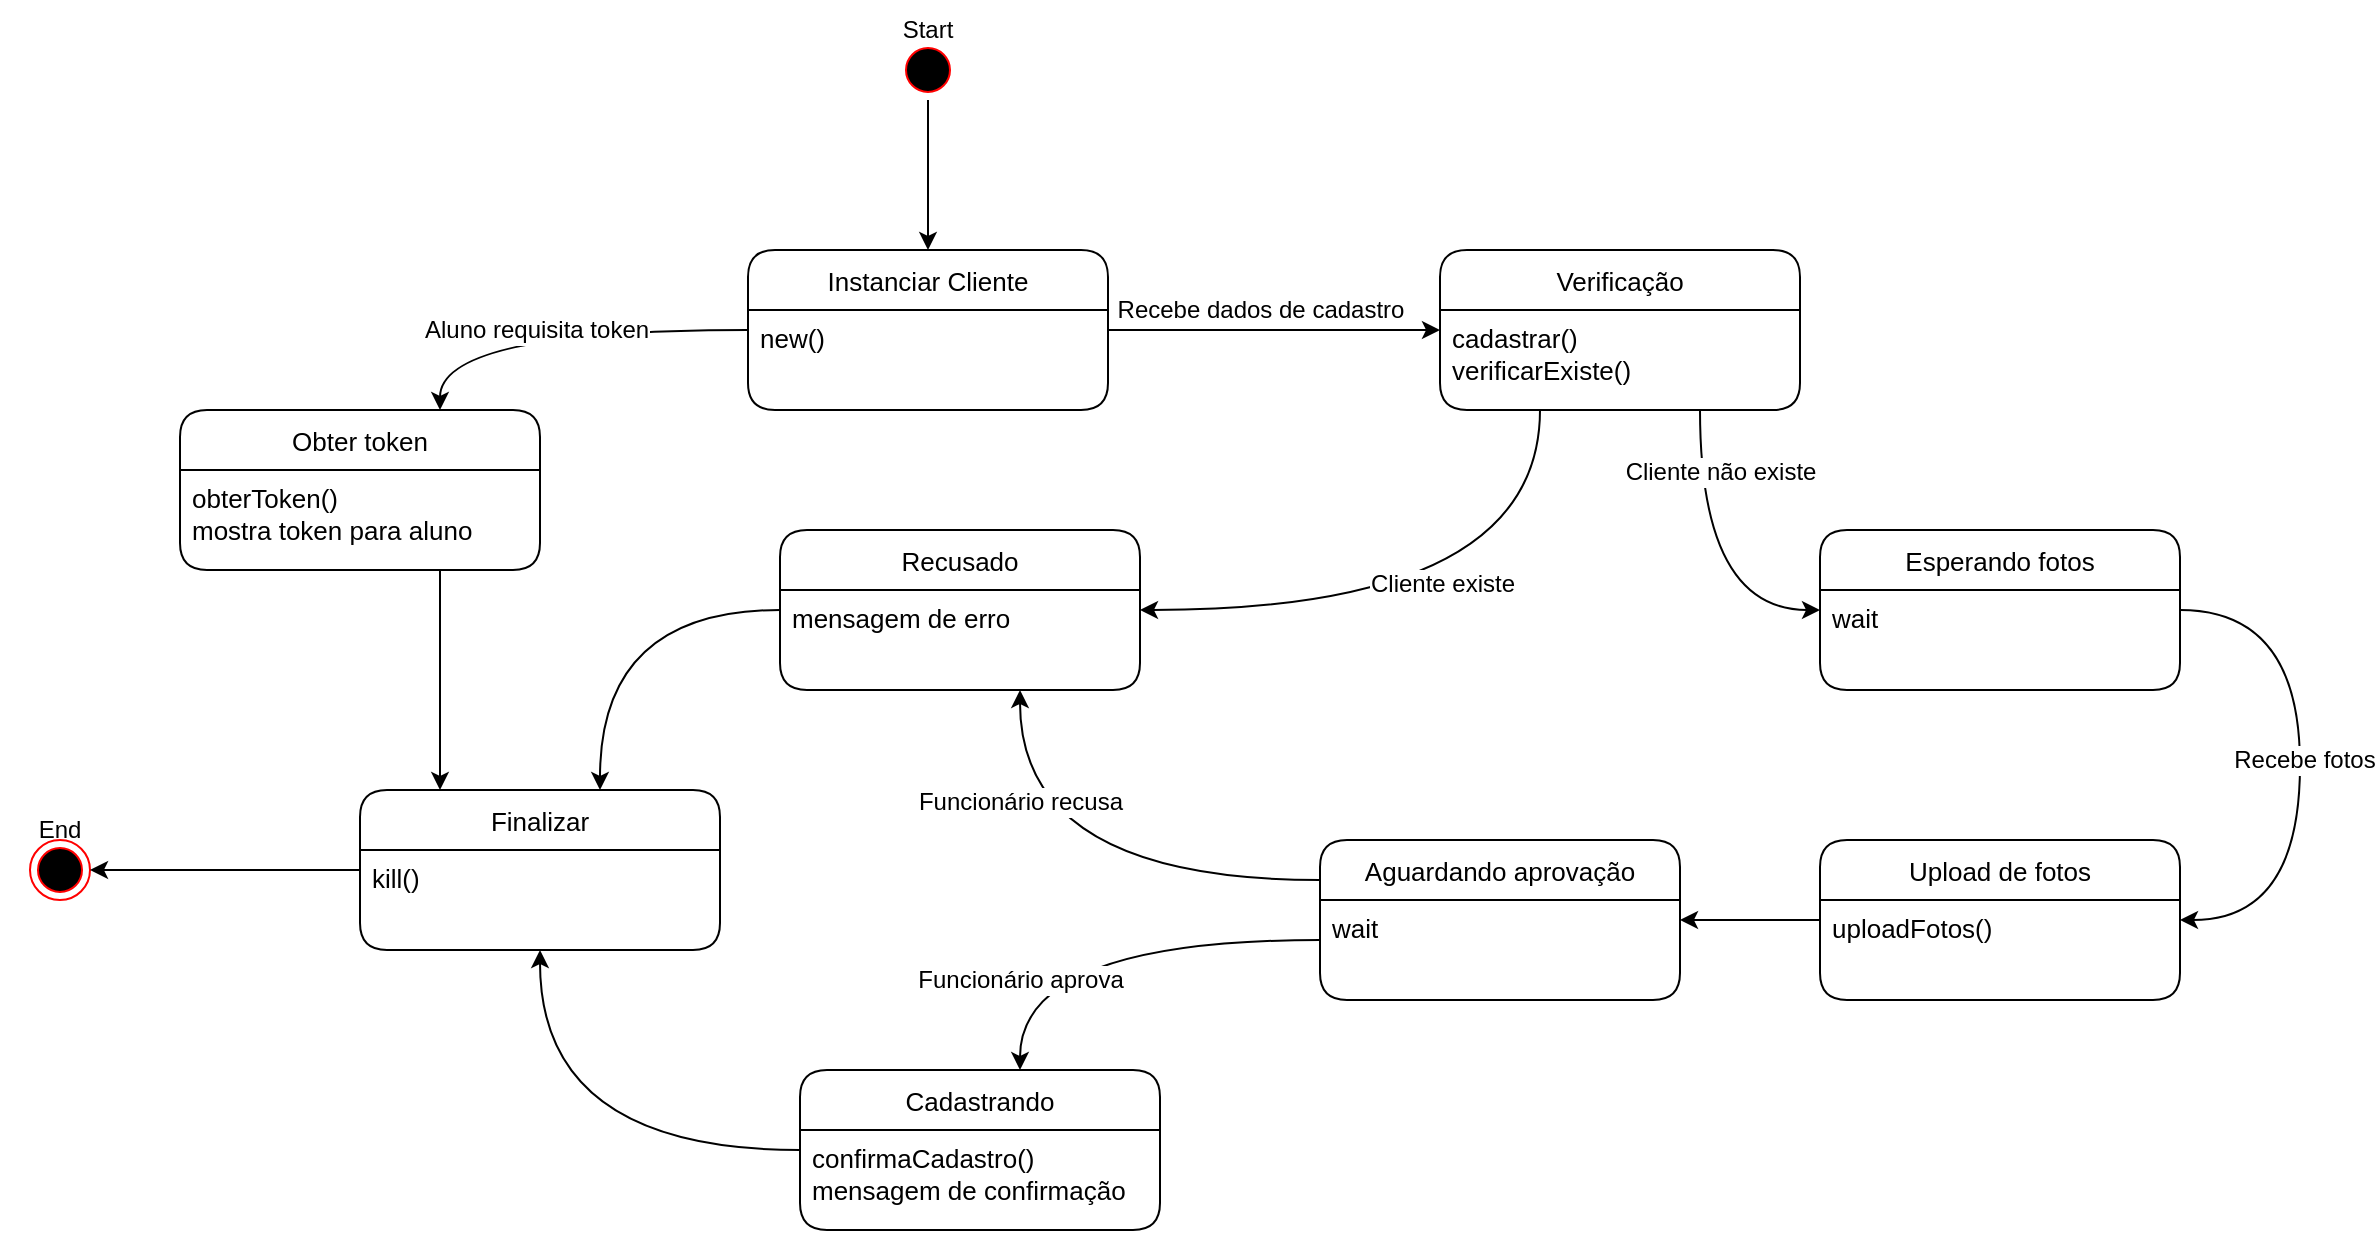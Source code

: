 <mxfile version="17.4.1" type="github">
  <diagram id="8uOcoS6YbixC-TZDNY_1" name="Page-1">
    <mxGraphModel dx="1778" dy="993" grid="1" gridSize="10" guides="1" tooltips="1" connect="1" arrows="1" fold="1" page="1" pageScale="1" pageWidth="827" pageHeight="1169" math="0" shadow="0">
      <root>
        <mxCell id="0" />
        <mxCell id="1" parent="0" />
        <mxCell id="ouzhkOdVKsLuW9nE72t9-23" style="edgeStyle=orthogonalEdgeStyle;rounded=0;orthogonalLoop=1;jettySize=auto;html=1;fontSize=12;" edge="1" parent="1" source="ouzhkOdVKsLuW9nE72t9-2" target="ouzhkOdVKsLuW9nE72t9-25">
          <mxGeometry relative="1" as="geometry">
            <mxPoint x="940" y="435" as="targetPoint" />
          </mxGeometry>
        </mxCell>
        <mxCell id="ouzhkOdVKsLuW9nE72t9-24" value="Recebe dados de cadastro" style="edgeLabel;html=1;align=center;verticalAlign=middle;resizable=0;points=[];fontSize=12;" vertex="1" connectable="0" parent="ouzhkOdVKsLuW9nE72t9-23">
          <mxGeometry x="0.196" y="-1" relative="1" as="geometry">
            <mxPoint x="-24" y="-11" as="offset" />
          </mxGeometry>
        </mxCell>
        <mxCell id="ouzhkOdVKsLuW9nE72t9-55" style="edgeStyle=orthogonalEdgeStyle;curved=1;rounded=0;orthogonalLoop=1;jettySize=auto;html=1;fontSize=12;" edge="1" parent="1" source="ouzhkOdVKsLuW9nE72t9-2" target="ouzhkOdVKsLuW9nE72t9-57">
          <mxGeometry relative="1" as="geometry">
            <mxPoint x="824" y="170" as="targetPoint" />
            <Array as="points">
              <mxPoint x="580" y="375" />
            </Array>
          </mxGeometry>
        </mxCell>
        <mxCell id="ouzhkOdVKsLuW9nE72t9-56" value="Aluno requisita token" style="edgeLabel;html=1;align=center;verticalAlign=middle;resizable=0;points=[];fontSize=12;" vertex="1" connectable="0" parent="ouzhkOdVKsLuW9nE72t9-55">
          <mxGeometry x="-0.285" y="-2" relative="1" as="geometry">
            <mxPoint x="-37" y="2" as="offset" />
          </mxGeometry>
        </mxCell>
        <mxCell id="ouzhkOdVKsLuW9nE72t9-2" value="Instanciar Cliente" style="swimlane;fontStyle=0;childLayout=stackLayout;horizontal=1;startSize=30;horizontalStack=0;resizeParent=1;resizeParentMax=0;resizeLast=0;collapsible=1;marginBottom=0;rounded=1;fontSize=13;" vertex="1" parent="1">
          <mxGeometry x="734" y="335" width="180" height="80" as="geometry" />
        </mxCell>
        <mxCell id="ouzhkOdVKsLuW9nE72t9-3" value="new()" style="text;strokeColor=none;fillColor=none;align=left;verticalAlign=top;spacingLeft=4;spacingRight=4;overflow=hidden;points=[[0,0.5],[1,0.5]];portConstraint=eastwest;rotatable=0;fontSize=13;" vertex="1" parent="ouzhkOdVKsLuW9nE72t9-2">
          <mxGeometry y="30" width="180" height="50" as="geometry" />
        </mxCell>
        <mxCell id="ouzhkOdVKsLuW9nE72t9-10" value="" style="group" vertex="1" connectable="0" parent="1">
          <mxGeometry x="794" y="210" width="60" height="50" as="geometry" />
        </mxCell>
        <mxCell id="ouzhkOdVKsLuW9nE72t9-7" value="" style="ellipse;html=1;shape=startState;fillColor=#000000;strokeColor=#ff0000;rounded=1;" vertex="1" parent="ouzhkOdVKsLuW9nE72t9-10">
          <mxGeometry x="15" y="20" width="30" height="30" as="geometry" />
        </mxCell>
        <mxCell id="ouzhkOdVKsLuW9nE72t9-9" value="Start" style="text;html=1;strokeColor=none;fillColor=none;align=center;verticalAlign=middle;whiteSpace=wrap;rounded=0;" vertex="1" parent="ouzhkOdVKsLuW9nE72t9-10">
          <mxGeometry width="60" height="30" as="geometry" />
        </mxCell>
        <mxCell id="ouzhkOdVKsLuW9nE72t9-14" value="" style="group" vertex="1" connectable="0" parent="1">
          <mxGeometry x="360" y="610" width="60" height="50" as="geometry" />
        </mxCell>
        <mxCell id="ouzhkOdVKsLuW9nE72t9-6" value="" style="ellipse;html=1;shape=endState;fillColor=#000000;strokeColor=#ff0000;rounded=1;" vertex="1" parent="ouzhkOdVKsLuW9nE72t9-14">
          <mxGeometry x="15" y="20" width="30" height="30" as="geometry" />
        </mxCell>
        <mxCell id="ouzhkOdVKsLuW9nE72t9-13" value="End" style="text;html=1;strokeColor=none;fillColor=none;align=center;verticalAlign=middle;whiteSpace=wrap;rounded=0;" vertex="1" parent="ouzhkOdVKsLuW9nE72t9-14">
          <mxGeometry width="60" height="30" as="geometry" />
        </mxCell>
        <mxCell id="ouzhkOdVKsLuW9nE72t9-15" style="edgeStyle=orthogonalEdgeStyle;rounded=0;orthogonalLoop=1;jettySize=auto;html=1;" edge="1" parent="1" source="ouzhkOdVKsLuW9nE72t9-7" target="ouzhkOdVKsLuW9nE72t9-2">
          <mxGeometry relative="1" as="geometry" />
        </mxCell>
        <mxCell id="ouzhkOdVKsLuW9nE72t9-32" style="edgeStyle=orthogonalEdgeStyle;rounded=0;orthogonalLoop=1;jettySize=auto;html=1;fontSize=12;curved=1;" edge="1" parent="1" source="ouzhkOdVKsLuW9nE72t9-25" target="ouzhkOdVKsLuW9nE72t9-27">
          <mxGeometry relative="1" as="geometry">
            <Array as="points">
              <mxPoint x="1130" y="515" />
            </Array>
          </mxGeometry>
        </mxCell>
        <mxCell id="ouzhkOdVKsLuW9nE72t9-36" value="Cliente existe" style="edgeLabel;html=1;align=center;verticalAlign=middle;resizable=0;points=[];fontSize=12;" vertex="1" connectable="0" parent="ouzhkOdVKsLuW9nE72t9-32">
          <mxGeometry x="-0.204" y="10" relative="1" as="geometry">
            <mxPoint x="-30" y="-23" as="offset" />
          </mxGeometry>
        </mxCell>
        <mxCell id="ouzhkOdVKsLuW9nE72t9-33" style="edgeStyle=orthogonalEdgeStyle;curved=1;rounded=0;orthogonalLoop=1;jettySize=auto;html=1;fontSize=12;" edge="1" parent="1" source="ouzhkOdVKsLuW9nE72t9-25" target="ouzhkOdVKsLuW9nE72t9-29">
          <mxGeometry relative="1" as="geometry">
            <Array as="points">
              <mxPoint x="1210" y="515" />
            </Array>
          </mxGeometry>
        </mxCell>
        <mxCell id="ouzhkOdVKsLuW9nE72t9-37" value="Cliente não existe" style="edgeLabel;html=1;align=center;verticalAlign=middle;resizable=0;points=[];fontSize=12;" vertex="1" connectable="0" parent="ouzhkOdVKsLuW9nE72t9-33">
          <mxGeometry x="-0.526" y="-9" relative="1" as="geometry">
            <mxPoint x="19" y="-7" as="offset" />
          </mxGeometry>
        </mxCell>
        <mxCell id="ouzhkOdVKsLuW9nE72t9-25" value="Verificação" style="swimlane;fontStyle=0;childLayout=stackLayout;horizontal=1;startSize=30;horizontalStack=0;resizeParent=1;resizeParentMax=0;resizeLast=0;collapsible=1;marginBottom=0;rounded=1;fontSize=13;" vertex="1" parent="1">
          <mxGeometry x="1080" y="335" width="180" height="80" as="geometry" />
        </mxCell>
        <mxCell id="ouzhkOdVKsLuW9nE72t9-26" value="cadastrar()&#xa;verificarExiste()" style="text;strokeColor=none;fillColor=none;align=left;verticalAlign=top;spacingLeft=4;spacingRight=4;overflow=hidden;points=[[0,0.5],[1,0.5]];portConstraint=eastwest;rotatable=0;fontSize=13;" vertex="1" parent="ouzhkOdVKsLuW9nE72t9-25">
          <mxGeometry y="30" width="180" height="50" as="geometry" />
        </mxCell>
        <mxCell id="ouzhkOdVKsLuW9nE72t9-77" style="edgeStyle=orthogonalEdgeStyle;curved=1;rounded=0;orthogonalLoop=1;jettySize=auto;html=1;fontSize=12;" edge="1" parent="1" source="ouzhkOdVKsLuW9nE72t9-27" target="ouzhkOdVKsLuW9nE72t9-47">
          <mxGeometry relative="1" as="geometry">
            <Array as="points">
              <mxPoint x="660" y="515" />
            </Array>
          </mxGeometry>
        </mxCell>
        <mxCell id="ouzhkOdVKsLuW9nE72t9-27" value="Recusado" style="swimlane;fontStyle=0;childLayout=stackLayout;horizontal=1;startSize=30;horizontalStack=0;resizeParent=1;resizeParentMax=0;resizeLast=0;collapsible=1;marginBottom=0;rounded=1;fontSize=13;" vertex="1" parent="1">
          <mxGeometry x="750" y="475" width="180" height="80" as="geometry" />
        </mxCell>
        <mxCell id="ouzhkOdVKsLuW9nE72t9-28" value="mensagem de erro&#xa;" style="text;strokeColor=none;fillColor=none;align=left;verticalAlign=top;spacingLeft=4;spacingRight=4;overflow=hidden;points=[[0,0.5],[1,0.5]];portConstraint=eastwest;rotatable=0;fontSize=13;" vertex="1" parent="ouzhkOdVKsLuW9nE72t9-27">
          <mxGeometry y="30" width="180" height="50" as="geometry" />
        </mxCell>
        <mxCell id="ouzhkOdVKsLuW9nE72t9-40" style="edgeStyle=orthogonalEdgeStyle;rounded=0;orthogonalLoop=1;jettySize=auto;html=1;fontSize=12;curved=1;" edge="1" parent="1" source="ouzhkOdVKsLuW9nE72t9-29" target="ouzhkOdVKsLuW9nE72t9-38">
          <mxGeometry relative="1" as="geometry">
            <Array as="points">
              <mxPoint x="1510" y="515" />
              <mxPoint x="1510" y="670" />
            </Array>
          </mxGeometry>
        </mxCell>
        <mxCell id="ouzhkOdVKsLuW9nE72t9-41" value="Recebe fotos" style="edgeLabel;html=1;align=center;verticalAlign=middle;resizable=0;points=[];fontSize=12;" vertex="1" connectable="0" parent="ouzhkOdVKsLuW9nE72t9-40">
          <mxGeometry x="-0.119" y="-1" relative="1" as="geometry">
            <mxPoint x="3" y="14" as="offset" />
          </mxGeometry>
        </mxCell>
        <mxCell id="ouzhkOdVKsLuW9nE72t9-29" value="Esperando fotos" style="swimlane;fontStyle=0;childLayout=stackLayout;horizontal=1;startSize=30;horizontalStack=0;resizeParent=1;resizeParentMax=0;resizeLast=0;collapsible=1;marginBottom=0;rounded=1;fontSize=13;" vertex="1" parent="1">
          <mxGeometry x="1270" y="475" width="180" height="80" as="geometry" />
        </mxCell>
        <mxCell id="ouzhkOdVKsLuW9nE72t9-30" value="wait" style="text;strokeColor=none;fillColor=none;align=left;verticalAlign=top;spacingLeft=4;spacingRight=4;overflow=hidden;points=[[0,0.5],[1,0.5]];portConstraint=eastwest;rotatable=0;fontSize=13;" vertex="1" parent="ouzhkOdVKsLuW9nE72t9-29">
          <mxGeometry y="30" width="180" height="50" as="geometry" />
        </mxCell>
        <mxCell id="ouzhkOdVKsLuW9nE72t9-44" style="edgeStyle=orthogonalEdgeStyle;curved=1;rounded=0;orthogonalLoop=1;jettySize=auto;html=1;fontSize=12;" edge="1" parent="1" source="ouzhkOdVKsLuW9nE72t9-38" target="ouzhkOdVKsLuW9nE72t9-42">
          <mxGeometry relative="1" as="geometry" />
        </mxCell>
        <mxCell id="ouzhkOdVKsLuW9nE72t9-38" value="Upload de fotos" style="swimlane;fontStyle=0;childLayout=stackLayout;horizontal=1;startSize=30;horizontalStack=0;resizeParent=1;resizeParentMax=0;resizeLast=0;collapsible=1;marginBottom=0;rounded=1;fontSize=13;" vertex="1" parent="1">
          <mxGeometry x="1270" y="630" width="180" height="80" as="geometry" />
        </mxCell>
        <mxCell id="ouzhkOdVKsLuW9nE72t9-39" value="uploadFotos()" style="text;strokeColor=none;fillColor=none;align=left;verticalAlign=top;spacingLeft=4;spacingRight=4;overflow=hidden;points=[[0,0.5],[1,0.5]];portConstraint=eastwest;rotatable=0;fontSize=13;" vertex="1" parent="ouzhkOdVKsLuW9nE72t9-38">
          <mxGeometry y="30" width="180" height="50" as="geometry" />
        </mxCell>
        <mxCell id="ouzhkOdVKsLuW9nE72t9-49" style="edgeStyle=orthogonalEdgeStyle;curved=1;rounded=0;orthogonalLoop=1;jettySize=auto;html=1;fontSize=12;" edge="1" parent="1" source="ouzhkOdVKsLuW9nE72t9-42" target="ouzhkOdVKsLuW9nE72t9-27">
          <mxGeometry relative="1" as="geometry">
            <Array as="points">
              <mxPoint x="870" y="650" />
            </Array>
          </mxGeometry>
        </mxCell>
        <mxCell id="ouzhkOdVKsLuW9nE72t9-50" value="Funcionário recusa" style="edgeLabel;html=1;align=center;verticalAlign=middle;resizable=0;points=[];fontSize=12;" vertex="1" connectable="0" parent="ouzhkOdVKsLuW9nE72t9-49">
          <mxGeometry x="0.319" y="-15" relative="1" as="geometry">
            <mxPoint x="-15" y="-28" as="offset" />
          </mxGeometry>
        </mxCell>
        <mxCell id="ouzhkOdVKsLuW9nE72t9-42" value="Aguardando aprovação" style="swimlane;fontStyle=0;childLayout=stackLayout;horizontal=1;startSize=30;horizontalStack=0;resizeParent=1;resizeParentMax=0;resizeLast=0;collapsible=1;marginBottom=0;rounded=1;fontSize=13;" vertex="1" parent="1">
          <mxGeometry x="1020" y="630" width="180" height="80" as="geometry" />
        </mxCell>
        <mxCell id="ouzhkOdVKsLuW9nE72t9-43" value="wait" style="text;strokeColor=none;fillColor=none;align=left;verticalAlign=top;spacingLeft=4;spacingRight=4;overflow=hidden;points=[[0,0.5],[1,0.5]];portConstraint=eastwest;rotatable=0;fontSize=13;" vertex="1" parent="ouzhkOdVKsLuW9nE72t9-42">
          <mxGeometry y="30" width="180" height="50" as="geometry" />
        </mxCell>
        <mxCell id="ouzhkOdVKsLuW9nE72t9-53" style="edgeStyle=orthogonalEdgeStyle;curved=1;rounded=0;orthogonalLoop=1;jettySize=auto;html=1;fontSize=12;" edge="1" parent="1" source="ouzhkOdVKsLuW9nE72t9-45" target="ouzhkOdVKsLuW9nE72t9-47">
          <mxGeometry relative="1" as="geometry" />
        </mxCell>
        <mxCell id="ouzhkOdVKsLuW9nE72t9-45" value="Cadastrando" style="swimlane;fontStyle=0;childLayout=stackLayout;horizontal=1;startSize=30;horizontalStack=0;resizeParent=1;resizeParentMax=0;resizeLast=0;collapsible=1;marginBottom=0;rounded=1;fontSize=13;" vertex="1" parent="1">
          <mxGeometry x="760" y="745" width="180" height="80" as="geometry" />
        </mxCell>
        <mxCell id="ouzhkOdVKsLuW9nE72t9-46" value="confirmaCadastro()&#xa;mensagem de confirmação" style="text;strokeColor=none;fillColor=none;align=left;verticalAlign=top;spacingLeft=4;spacingRight=4;overflow=hidden;points=[[0,0.5],[1,0.5]];portConstraint=eastwest;rotatable=0;fontSize=13;" vertex="1" parent="ouzhkOdVKsLuW9nE72t9-45">
          <mxGeometry y="30" width="180" height="50" as="geometry" />
        </mxCell>
        <mxCell id="ouzhkOdVKsLuW9nE72t9-80" style="edgeStyle=orthogonalEdgeStyle;curved=1;rounded=0;orthogonalLoop=1;jettySize=auto;html=1;fontSize=12;" edge="1" parent="1" source="ouzhkOdVKsLuW9nE72t9-47" target="ouzhkOdVKsLuW9nE72t9-6">
          <mxGeometry relative="1" as="geometry" />
        </mxCell>
        <mxCell id="ouzhkOdVKsLuW9nE72t9-47" value="Finalizar" style="swimlane;fontStyle=0;childLayout=stackLayout;horizontal=1;startSize=30;horizontalStack=0;resizeParent=1;resizeParentMax=0;resizeLast=0;collapsible=1;marginBottom=0;rounded=1;fontSize=13;" vertex="1" parent="1">
          <mxGeometry x="540" y="605" width="180" height="80" as="geometry" />
        </mxCell>
        <mxCell id="ouzhkOdVKsLuW9nE72t9-48" value="kill()" style="text;strokeColor=none;fillColor=none;align=left;verticalAlign=top;spacingLeft=4;spacingRight=4;overflow=hidden;points=[[0,0.5],[1,0.5]];portConstraint=eastwest;rotatable=0;fontSize=13;" vertex="1" parent="ouzhkOdVKsLuW9nE72t9-47">
          <mxGeometry y="30" width="180" height="50" as="geometry" />
        </mxCell>
        <mxCell id="ouzhkOdVKsLuW9nE72t9-51" style="edgeStyle=orthogonalEdgeStyle;curved=1;rounded=0;orthogonalLoop=1;jettySize=auto;html=1;fontSize=12;" edge="1" parent="1" source="ouzhkOdVKsLuW9nE72t9-43" target="ouzhkOdVKsLuW9nE72t9-45">
          <mxGeometry relative="1" as="geometry">
            <Array as="points">
              <mxPoint x="870" y="680" />
            </Array>
          </mxGeometry>
        </mxCell>
        <mxCell id="ouzhkOdVKsLuW9nE72t9-52" value="Funcionário aprova" style="edgeLabel;html=1;align=center;verticalAlign=middle;resizable=0;points=[];fontSize=12;" vertex="1" connectable="0" parent="ouzhkOdVKsLuW9nE72t9-51">
          <mxGeometry x="-0.468" y="3" relative="1" as="geometry">
            <mxPoint x="-93" y="17" as="offset" />
          </mxGeometry>
        </mxCell>
        <mxCell id="ouzhkOdVKsLuW9nE72t9-79" style="edgeStyle=orthogonalEdgeStyle;curved=1;rounded=0;orthogonalLoop=1;jettySize=auto;html=1;fontSize=12;" edge="1" parent="1" source="ouzhkOdVKsLuW9nE72t9-57" target="ouzhkOdVKsLuW9nE72t9-47">
          <mxGeometry relative="1" as="geometry">
            <Array as="points">
              <mxPoint x="580" y="540" />
              <mxPoint x="580" y="540" />
            </Array>
          </mxGeometry>
        </mxCell>
        <mxCell id="ouzhkOdVKsLuW9nE72t9-57" value="Obter token" style="swimlane;fontStyle=0;childLayout=stackLayout;horizontal=1;startSize=30;horizontalStack=0;resizeParent=1;resizeParentMax=0;resizeLast=0;collapsible=1;marginBottom=0;rounded=1;fontSize=13;" vertex="1" parent="1">
          <mxGeometry x="450" y="415" width="180" height="80" as="geometry" />
        </mxCell>
        <mxCell id="ouzhkOdVKsLuW9nE72t9-58" value="obterToken()&#xa;mostra token para aluno" style="text;strokeColor=none;fillColor=none;align=left;verticalAlign=top;spacingLeft=4;spacingRight=4;overflow=hidden;points=[[0,0.5],[1,0.5]];portConstraint=eastwest;rotatable=0;fontSize=13;" vertex="1" parent="ouzhkOdVKsLuW9nE72t9-57">
          <mxGeometry y="30" width="180" height="50" as="geometry" />
        </mxCell>
      </root>
    </mxGraphModel>
  </diagram>
</mxfile>
